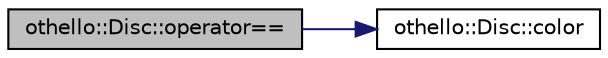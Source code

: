 digraph "othello::Disc::operator=="
{
  edge [fontname="Helvetica",fontsize="10",labelfontname="Helvetica",labelfontsize="10"];
  node [fontname="Helvetica",fontsize="10",shape=record];
  rankdir="LR";
  Node1 [label="othello::Disc::operator==",height=0.2,width=0.4,color="black", fillcolor="grey75", style="filled", fontcolor="black"];
  Node1 -> Node2 [color="midnightblue",fontsize="10",style="solid",fontname="Helvetica"];
  Node2 [label="othello::Disc::color",height=0.2,width=0.4,color="black", fillcolor="white", style="filled",URL="$da/d83/classothello_1_1_disc.html#ab746d6285c68359bcb2ad899cfb29f7e"];
}
